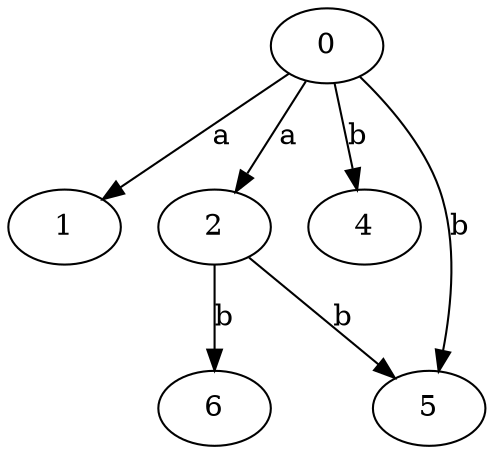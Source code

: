 strict digraph  {
1;
2;
0;
4;
5;
6;
2 -> 5  [label=b];
2 -> 6  [label=b];
0 -> 1  [label=a];
0 -> 2  [label=a];
0 -> 4  [label=b];
0 -> 5  [label=b];
}
